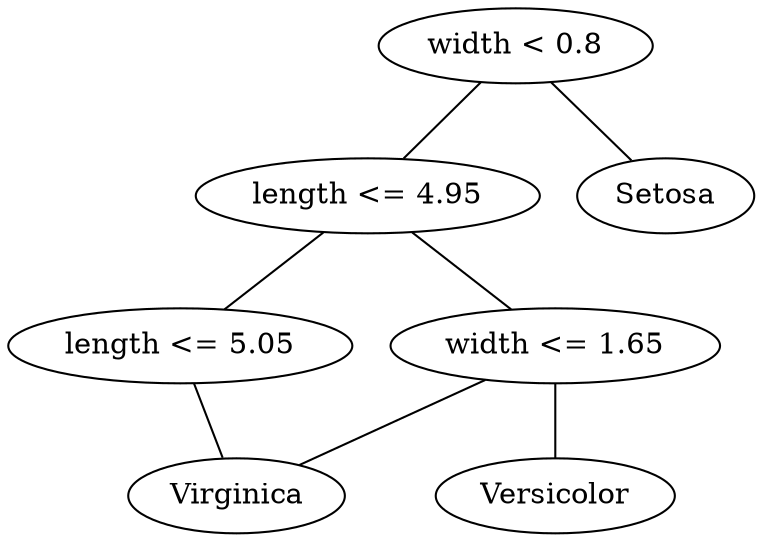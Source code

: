 strict  graph G{ 
"width < 0.8"  []
"length <= 4.95"  []
"length <= 4.95"  []
"length <= 5.05"  []
"length <= 5.05"  []
"Virginica"  []
"length <= 4.95"  []
"width <= 1.65"  []
"width <= 1.65"  []
"Virginica"  []
"width <= 1.65"  []
"Versicolor"  []
"width < 0.8"  []
"Setosa"  []
"width < 0.8" -- "length <= 4.95" []
"length <= 4.95" -- "length <= 5.05" []
"length <= 5.05" -- "Virginica" []
"length <= 4.95" -- "width <= 1.65" []
"width <= 1.65" -- "Virginica" []
"width <= 1.65" -- "Versicolor" []
"width < 0.8" -- "Setosa" []
}
